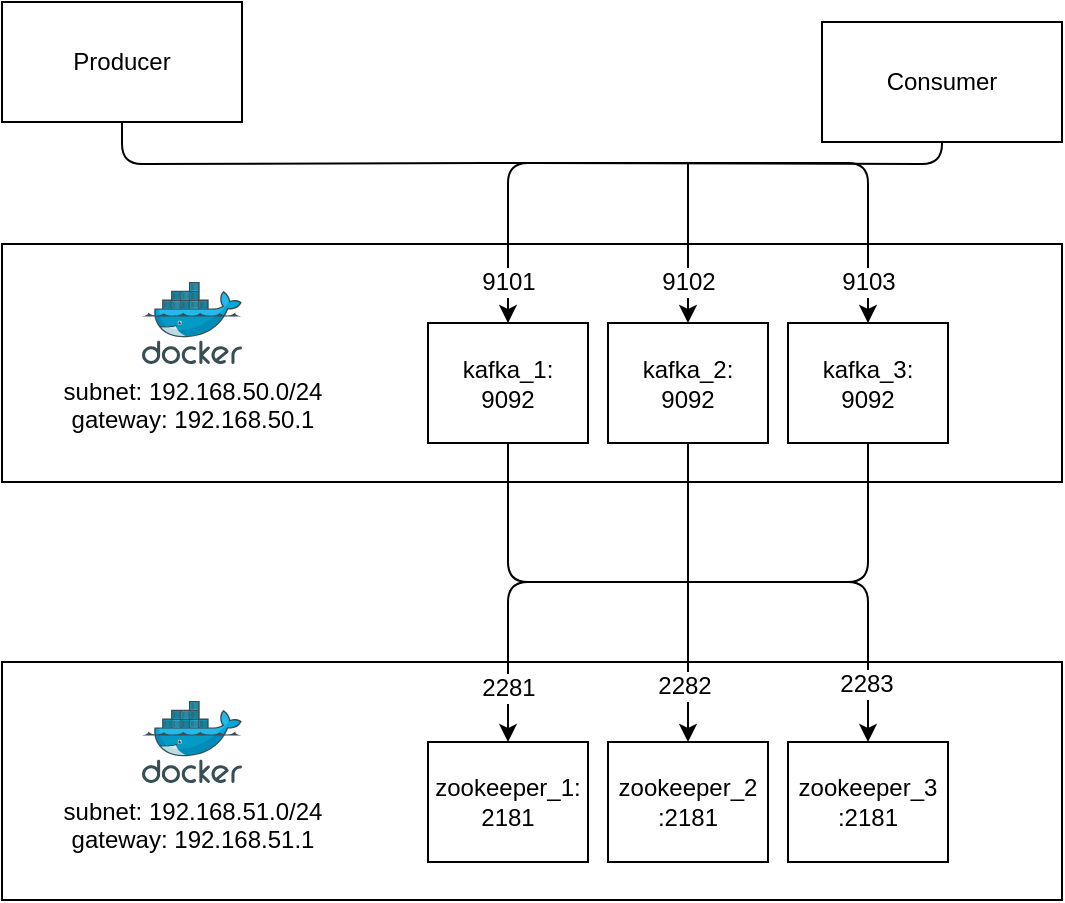 <mxfile version="12.1.7" type="device" pages="1"><diagram id="9mCdngUY6eeM5tRGzpnj" name="Page-1"><mxGraphModel dx="1566" dy="878" grid="1" gridSize="10" guides="1" tooltips="1" connect="1" arrows="1" fold="1" page="1" pageScale="1" pageWidth="827" pageHeight="1169" math="0" shadow="0"><root><mxCell id="0"/><mxCell id="1" parent="0"/><mxCell id="4sdyUpPJVoYPIrrlNKnS-4" value="" style="rounded=0;whiteSpace=wrap;html=1;" parent="1" vertex="1"><mxGeometry x="70" y="361" width="530" height="119" as="geometry"/></mxCell><mxCell id="4sdyUpPJVoYPIrrlNKnS-1" value="subnet: 192.168.50.0/24&lt;br&gt;gateway: 192.168.50.1" style="aspect=fixed;html=1;points=[];align=center;image;fontSize=12;image=img/lib/mscae/Docker.svg;" parent="1" vertex="1"><mxGeometry x="140" y="380" width="50" height="41" as="geometry"/></mxCell><mxCell id="4sdyUpPJVoYPIrrlNKnS-9" value="kafka_1:&lt;br&gt;9092" style="rounded=0;whiteSpace=wrap;html=1;" parent="1" vertex="1"><mxGeometry x="283" y="400.5" width="80" height="60" as="geometry"/></mxCell><mxCell id="4sdyUpPJVoYPIrrlNKnS-10" value="kafka_2:&lt;br&gt;9092" style="rounded=0;whiteSpace=wrap;html=1;" parent="1" vertex="1"><mxGeometry x="373" y="400.5" width="80" height="60" as="geometry"/></mxCell><mxCell id="4sdyUpPJVoYPIrrlNKnS-11" value="kafka_3:&lt;br&gt;9092" style="rounded=0;whiteSpace=wrap;html=1;" parent="1" vertex="1"><mxGeometry x="463" y="400.5" width="80" height="60" as="geometry"/></mxCell><mxCell id="4sdyUpPJVoYPIrrlNKnS-12" value="" style="rounded=0;whiteSpace=wrap;html=1;" parent="1" vertex="1"><mxGeometry x="70" y="570" width="530" height="119" as="geometry"/></mxCell><mxCell id="4sdyUpPJVoYPIrrlNKnS-13" value="zookeeper_1:&lt;br&gt;2181" style="rounded=0;whiteSpace=wrap;html=1;" parent="1" vertex="1"><mxGeometry x="283" y="610" width="80" height="60" as="geometry"/></mxCell><mxCell id="4sdyUpPJVoYPIrrlNKnS-14" value="zookeeper_2&lt;br&gt;:2181" style="rounded=0;whiteSpace=wrap;html=1;" parent="1" vertex="1"><mxGeometry x="373" y="610" width="80" height="60" as="geometry"/></mxCell><mxCell id="4sdyUpPJVoYPIrrlNKnS-15" value="zookeeper_3&lt;br&gt;:2181" style="rounded=0;whiteSpace=wrap;html=1;" parent="1" vertex="1"><mxGeometry x="463" y="610" width="80" height="60" as="geometry"/></mxCell><mxCell id="4sdyUpPJVoYPIrrlNKnS-16" value="subnet: 192.168.51.0/24&lt;br&gt;gateway: 192.168.51.1" style="aspect=fixed;html=1;points=[];align=center;image;fontSize=12;image=img/lib/mscae/Docker.svg;" parent="1" vertex="1"><mxGeometry x="140" y="589.5" width="50" height="41" as="geometry"/></mxCell><mxCell id="4sdyUpPJVoYPIrrlNKnS-17" value="" style="endArrow=classic;html=1;exitX=0.5;exitY=1;exitDx=0;exitDy=0;" parent="1" source="4sdyUpPJVoYPIrrlNKnS-10" target="4sdyUpPJVoYPIrrlNKnS-14" edge="1"><mxGeometry width="50" height="50" relative="1" as="geometry"><mxPoint x="500" y="510" as="sourcePoint"/><mxPoint x="680" y="510" as="targetPoint"/><Array as="points"><mxPoint x="413" y="530"/></Array></mxGeometry></mxCell><mxCell id="4sdyUpPJVoYPIrrlNKnS-22" value="2282" style="text;html=1;resizable=0;points=[];align=center;verticalAlign=middle;labelBackgroundColor=#ffffff;" parent="4sdyUpPJVoYPIrrlNKnS-17" vertex="1" connectable="0"><mxGeometry x="0.612" y="-2" relative="1" as="geometry"><mxPoint y="1" as="offset"/></mxGeometry></mxCell><mxCell id="4sdyUpPJVoYPIrrlNKnS-18" value="" style="endArrow=classic;html=1;entryX=0.5;entryY=0;entryDx=0;entryDy=0;exitX=0.5;exitY=1;exitDx=0;exitDy=0;" parent="1" source="4sdyUpPJVoYPIrrlNKnS-9" target="4sdyUpPJVoYPIrrlNKnS-15" edge="1"><mxGeometry width="50" height="50" relative="1" as="geometry"><mxPoint x="423" y="470.5" as="sourcePoint"/><mxPoint x="333" y="620" as="targetPoint"/><Array as="points"><mxPoint x="323" y="530"/><mxPoint x="503" y="530"/></Array></mxGeometry></mxCell><mxCell id="4sdyUpPJVoYPIrrlNKnS-23" value="2283" style="text;html=1;resizable=0;points=[];align=center;verticalAlign=middle;labelBackgroundColor=#ffffff;" parent="4sdyUpPJVoYPIrrlNKnS-18" vertex="1" connectable="0"><mxGeometry x="0.818" y="-1" relative="1" as="geometry"><mxPoint y="1" as="offset"/></mxGeometry></mxCell><mxCell id="4sdyUpPJVoYPIrrlNKnS-20" value="" style="endArrow=classic;html=1;entryX=0.5;entryY=0;entryDx=0;entryDy=0;exitX=0.5;exitY=1;exitDx=0;exitDy=0;" parent="1" source="4sdyUpPJVoYPIrrlNKnS-11" target="4sdyUpPJVoYPIrrlNKnS-13" edge="1"><mxGeometry width="50" height="50" relative="1" as="geometry"><mxPoint x="70" y="760" as="sourcePoint"/><mxPoint x="120" y="710" as="targetPoint"/><Array as="points"><mxPoint x="503" y="530"/><mxPoint x="323" y="530"/></Array></mxGeometry></mxCell><mxCell id="4sdyUpPJVoYPIrrlNKnS-21" value="2281" style="text;html=1;resizable=0;points=[];align=center;verticalAlign=middle;labelBackgroundColor=#ffffff;" parent="4sdyUpPJVoYPIrrlNKnS-20" vertex="1" connectable="0"><mxGeometry x="0.798" y="-1" relative="1" as="geometry"><mxPoint x="1" y="6" as="offset"/></mxGeometry></mxCell><mxCell id="4sdyUpPJVoYPIrrlNKnS-24" value="Producer" style="rounded=0;whiteSpace=wrap;html=1;" parent="1" vertex="1"><mxGeometry x="70" y="240" width="120" height="60" as="geometry"/></mxCell><mxCell id="4sdyUpPJVoYPIrrlNKnS-25" value="" style="endArrow=classic;html=1;" parent="1" edge="1"><mxGeometry width="50" height="50" relative="1" as="geometry"><mxPoint x="413" y="321" as="sourcePoint"/><mxPoint x="413" y="400.5" as="targetPoint"/><Array as="points"><mxPoint x="413" y="320.5"/></Array></mxGeometry></mxCell><mxCell id="4sdyUpPJVoYPIrrlNKnS-26" value="9102" style="text;html=1;resizable=0;points=[];align=center;verticalAlign=middle;labelBackgroundColor=#ffffff;" parent="4sdyUpPJVoYPIrrlNKnS-25" vertex="1" connectable="0"><mxGeometry x="0.612" y="-2" relative="1" as="geometry"><mxPoint x="2" y="-5" as="offset"/></mxGeometry></mxCell><mxCell id="4sdyUpPJVoYPIrrlNKnS-27" value="" style="endArrow=classic;html=1;entryX=0.5;entryY=0;entryDx=0;entryDy=0;exitX=0.5;exitY=1;exitDx=0;exitDy=0;" parent="1" source="4sdyUpPJVoYPIrrlNKnS-24" edge="1"><mxGeometry width="50" height="50" relative="1" as="geometry"><mxPoint x="323" y="251" as="sourcePoint"/><mxPoint x="503" y="400.5" as="targetPoint"/><Array as="points"><mxPoint x="130" y="321"/><mxPoint x="323" y="320.5"/><mxPoint x="503" y="320.5"/></Array></mxGeometry></mxCell><mxCell id="4sdyUpPJVoYPIrrlNKnS-28" value="9103" style="text;html=1;resizable=0;points=[];align=center;verticalAlign=middle;labelBackgroundColor=#ffffff;" parent="4sdyUpPJVoYPIrrlNKnS-27" vertex="1" connectable="0"><mxGeometry x="0.818" y="-1" relative="1" as="geometry"><mxPoint x="1" y="22.5" as="offset"/></mxGeometry></mxCell><mxCell id="4sdyUpPJVoYPIrrlNKnS-29" value="" style="endArrow=classic;html=1;entryX=0.5;entryY=0;entryDx=0;entryDy=0;exitX=0.5;exitY=0;exitDx=0;exitDy=0;" parent="1" source="4sdyUpPJVoYPIrrlNKnS-31" edge="1"><mxGeometry width="50" height="50" relative="1" as="geometry"><mxPoint x="503" y="251" as="sourcePoint"/><mxPoint x="323" y="400.5" as="targetPoint"/><Array as="points"><mxPoint x="540" y="321"/><mxPoint x="323" y="320.5"/></Array></mxGeometry></mxCell><mxCell id="4sdyUpPJVoYPIrrlNKnS-30" value="9101" style="text;html=1;resizable=0;points=[];align=center;verticalAlign=middle;labelBackgroundColor=#ffffff;" parent="4sdyUpPJVoYPIrrlNKnS-29" vertex="1" connectable="0"><mxGeometry x="0.798" y="-1" relative="1" as="geometry"><mxPoint x="1" y="16.5" as="offset"/></mxGeometry></mxCell><mxCell id="4sdyUpPJVoYPIrrlNKnS-31" value="Consumer" style="rounded=0;whiteSpace=wrap;html=1;" parent="1" vertex="1"><mxGeometry x="480" y="250" width="120" height="60" as="geometry"/></mxCell></root></mxGraphModel></diagram></mxfile>